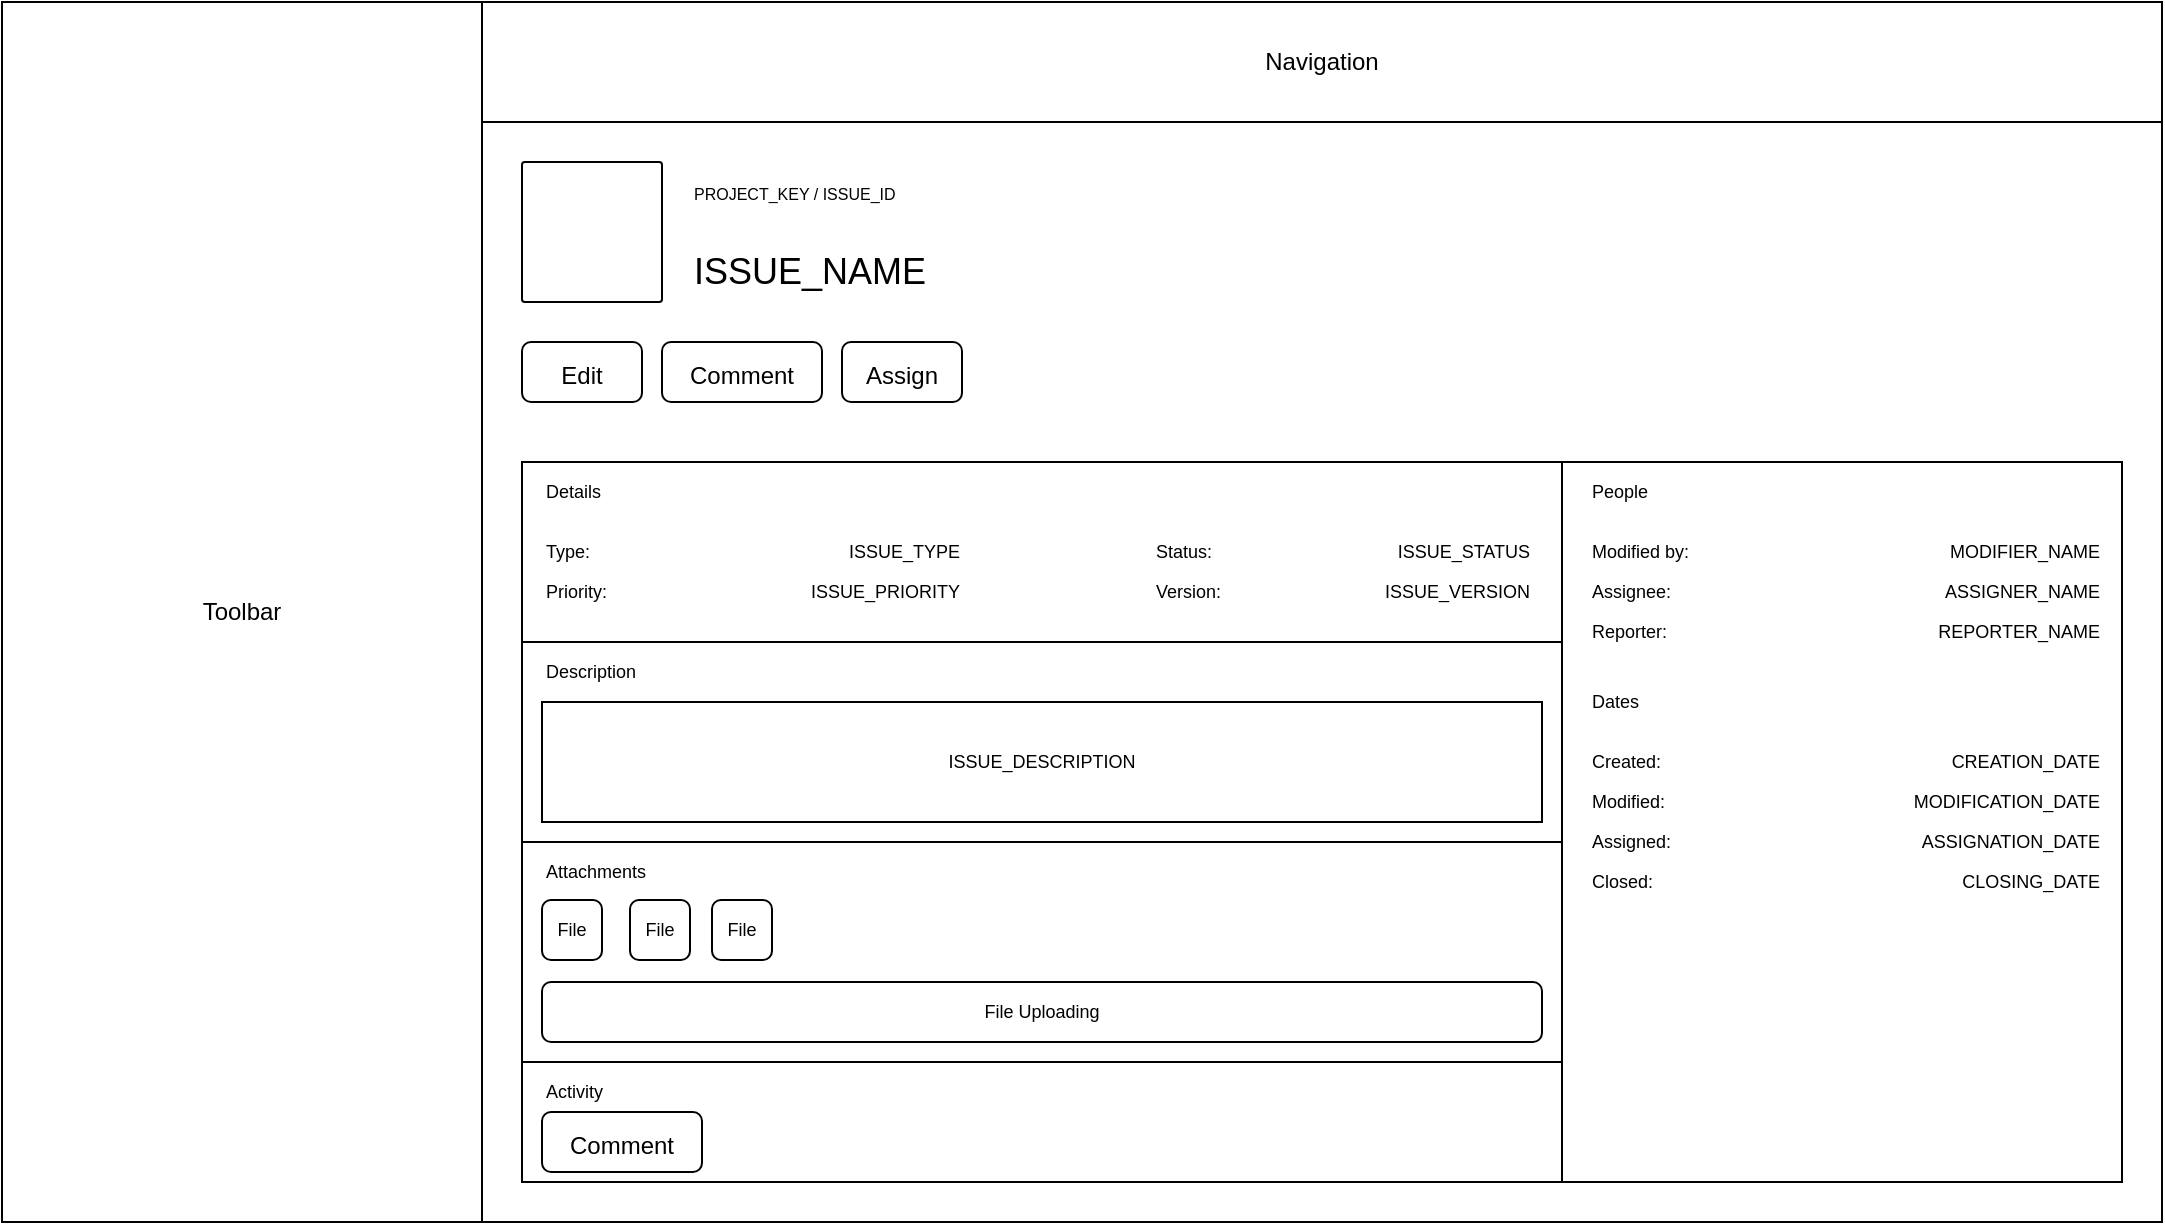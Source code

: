 <mxfile>
    <diagram id="3P9DwB53Ec_SRerw1W_u" name="Page-1">
        <mxGraphModel dx="1386" dy="779" grid="1" gridSize="10" guides="1" tooltips="1" connect="1" arrows="1" fold="1" page="1" pageScale="1" pageWidth="1169" pageHeight="827" math="0" shadow="0">
            <root>
                <mxCell id="0"/>
                <mxCell id="1" parent="0"/>
                <mxCell id="3" value="Toolbar" style="rounded=0;whiteSpace=wrap;html=1;" parent="1" vertex="1">
                    <mxGeometry x="40" y="100" width="240" height="610" as="geometry"/>
                </mxCell>
                <mxCell id="4" value="Navigation" style="rounded=0;whiteSpace=wrap;html=1;" parent="1" vertex="1">
                    <mxGeometry x="280" y="100" width="840" height="60" as="geometry"/>
                </mxCell>
                <mxCell id="5" value="" style="rounded=0;whiteSpace=wrap;html=1;" parent="1" vertex="1">
                    <mxGeometry x="280" y="160" width="840" height="550" as="geometry"/>
                </mxCell>
                <mxCell id="2" value="" style="rounded=1;whiteSpace=wrap;html=1;arcSize=2;fillStyle=hatch;gradientColor=none;fillColor=#FFFFFF;" parent="1" vertex="1">
                    <mxGeometry x="300" y="180" width="70" height="70" as="geometry"/>
                </mxCell>
                <mxCell id="6" value="&lt;font style=&quot;font-size: 8px;&quot;&gt;PROJECT_KEY / ISSUE_ID&lt;/font&gt;" style="rounded=0;whiteSpace=wrap;html=1;fillStyle=auto;fillColor=none;gradientColor=none;strokeColor=none;align=left;" parent="1" vertex="1">
                    <mxGeometry x="384" y="180" width="110" height="30" as="geometry"/>
                </mxCell>
                <mxCell id="8" value="&lt;font style=&quot;font-size: 18px;&quot;&gt;ISSUE_NAME&lt;/font&gt;" style="rounded=0;whiteSpace=wrap;html=1;fillStyle=auto;fillColor=none;gradientColor=none;align=left;strokeColor=none;fontSize=18;" parent="1" vertex="1">
                    <mxGeometry x="384" y="220" width="150" height="30" as="geometry"/>
                </mxCell>
                <mxCell id="9" value="&lt;font style=&quot;font-size: 12px;&quot;&gt;Edit&lt;/font&gt;" style="rounded=1;whiteSpace=wrap;html=1;fillStyle=auto;fontSize=18;fillColor=none;gradientColor=none;" parent="1" vertex="1">
                    <mxGeometry x="300" y="270" width="60" height="30" as="geometry"/>
                </mxCell>
                <mxCell id="10" value="&lt;font style=&quot;font-size: 12px;&quot;&gt;Comment&lt;/font&gt;" style="rounded=1;whiteSpace=wrap;html=1;fillStyle=auto;fontSize=18;fillColor=none;gradientColor=none;" parent="1" vertex="1">
                    <mxGeometry x="370" y="270" width="80" height="30" as="geometry"/>
                </mxCell>
                <mxCell id="11" value="&lt;font style=&quot;font-size: 12px;&quot;&gt;Assign&lt;/font&gt;" style="rounded=1;whiteSpace=wrap;html=1;fillStyle=auto;fontSize=18;fillColor=none;gradientColor=none;" parent="1" vertex="1">
                    <mxGeometry x="460" y="270" width="60" height="30" as="geometry"/>
                </mxCell>
                <mxCell id="12" value="" style="rounded=0;whiteSpace=wrap;html=1;fillStyle=auto;fontSize=12;fillColor=none;gradientColor=none;" parent="1" vertex="1">
                    <mxGeometry x="300" y="330" width="520" height="360" as="geometry"/>
                </mxCell>
                <mxCell id="13" value="" style="rounded=0;whiteSpace=wrap;html=1;fillStyle=auto;fontSize=12;fillColor=none;gradientColor=none;" parent="1" vertex="1">
                    <mxGeometry x="300" y="330" width="520" height="90" as="geometry"/>
                </mxCell>
                <mxCell id="14" value="Details" style="text;html=1;align=left;verticalAlign=middle;resizable=0;points=[];autosize=1;strokeColor=none;fillColor=none;fontSize=9;" parent="1" vertex="1">
                    <mxGeometry x="310" y="335" width="50" height="20" as="geometry"/>
                </mxCell>
                <mxCell id="16" value="" style="rounded=0;whiteSpace=wrap;html=1;fillStyle=auto;fontSize=10;fillColor=none;gradientColor=none;" parent="1" vertex="1">
                    <mxGeometry x="820" y="330" width="280" height="360" as="geometry"/>
                </mxCell>
                <mxCell id="17" value="People" style="text;html=1;align=left;verticalAlign=middle;resizable=0;points=[];autosize=1;strokeColor=none;fillColor=none;fontSize=9;" parent="1" vertex="1">
                    <mxGeometry x="833" y="335" width="50" height="20" as="geometry"/>
                </mxCell>
                <mxCell id="18" value="Type:" style="text;html=1;align=left;verticalAlign=middle;resizable=0;points=[];autosize=1;strokeColor=none;fillColor=none;fontSize=9;" parent="1" vertex="1">
                    <mxGeometry x="310" y="365" width="50" height="20" as="geometry"/>
                </mxCell>
                <mxCell id="19" value="Priority:" style="text;html=1;align=left;verticalAlign=middle;resizable=0;points=[];autosize=1;strokeColor=none;fillColor=none;fontSize=9;" parent="1" vertex="1">
                    <mxGeometry x="310" y="385" width="50" height="20" as="geometry"/>
                </mxCell>
                <mxCell id="21" value="Status:" style="text;html=1;align=left;verticalAlign=middle;resizable=0;points=[];autosize=1;strokeColor=none;fillColor=none;fontSize=9;" parent="1" vertex="1">
                    <mxGeometry x="615" y="365" width="50" height="20" as="geometry"/>
                </mxCell>
                <mxCell id="22" value="Version:" style="text;html=1;align=left;verticalAlign=middle;resizable=0;points=[];autosize=1;strokeColor=none;fillColor=none;fontSize=9;" parent="1" vertex="1">
                    <mxGeometry x="615" y="385" width="60" height="20" as="geometry"/>
                </mxCell>
                <mxCell id="23" value="Modified by:" style="text;html=1;align=left;verticalAlign=middle;resizable=0;points=[];autosize=1;strokeColor=none;fillColor=none;fontSize=9;" parent="1" vertex="1">
                    <mxGeometry x="833" y="365" width="70" height="20" as="geometry"/>
                </mxCell>
                <mxCell id="24" value="Assignee:" style="text;html=1;align=left;verticalAlign=middle;resizable=0;points=[];autosize=1;strokeColor=none;fillColor=none;fontSize=9;" parent="1" vertex="1">
                    <mxGeometry x="833" y="385" width="60" height="20" as="geometry"/>
                </mxCell>
                <mxCell id="25" value="Reporter:" style="text;html=1;align=left;verticalAlign=middle;resizable=0;points=[];autosize=1;strokeColor=none;fillColor=none;fontSize=9;" parent="1" vertex="1">
                    <mxGeometry x="833" y="405" width="60" height="20" as="geometry"/>
                </mxCell>
                <mxCell id="26" value="Dates" style="text;html=1;align=left;verticalAlign=middle;resizable=0;points=[];autosize=1;strokeColor=none;fillColor=none;fontSize=9;" parent="1" vertex="1">
                    <mxGeometry x="833" y="440" width="50" height="20" as="geometry"/>
                </mxCell>
                <mxCell id="27" value="Created:" style="text;html=1;align=left;verticalAlign=middle;resizable=0;points=[];autosize=1;strokeColor=none;fillColor=none;fontSize=9;" parent="1" vertex="1">
                    <mxGeometry x="833" y="470" width="60" height="20" as="geometry"/>
                </mxCell>
                <mxCell id="28" value="Modified:" style="text;html=1;align=left;verticalAlign=middle;resizable=0;points=[];autosize=1;strokeColor=none;fillColor=none;fontSize=9;" parent="1" vertex="1">
                    <mxGeometry x="833" y="490" width="60" height="20" as="geometry"/>
                </mxCell>
                <mxCell id="29" value="Assigned:" style="text;html=1;align=left;verticalAlign=middle;resizable=0;points=[];autosize=1;strokeColor=none;fillColor=none;fontSize=9;" parent="1" vertex="1">
                    <mxGeometry x="833" y="510" width="60" height="20" as="geometry"/>
                </mxCell>
                <mxCell id="30" value="Closed:" style="text;html=1;align=left;verticalAlign=middle;resizable=0;points=[];autosize=1;strokeColor=none;fillColor=none;fontSize=9;" parent="1" vertex="1">
                    <mxGeometry x="833" y="530" width="50" height="20" as="geometry"/>
                </mxCell>
                <mxCell id="31" value="ISSUE_TYPE" style="text;html=1;align=right;verticalAlign=middle;resizable=0;points=[];autosize=1;strokeColor=none;fillColor=none;fontSize=9;" parent="1" vertex="1">
                    <mxGeometry x="440" y="365" width="80" height="20" as="geometry"/>
                </mxCell>
                <mxCell id="32" value="ISSUE_PRIORITY" style="text;html=1;align=right;verticalAlign=middle;resizable=0;points=[];autosize=1;strokeColor=none;fillColor=none;fontSize=9;" parent="1" vertex="1">
                    <mxGeometry x="420" y="385" width="100" height="20" as="geometry"/>
                </mxCell>
                <mxCell id="33" value="ISSUE_STATUS" style="text;html=1;align=right;verticalAlign=middle;resizable=0;points=[];autosize=1;strokeColor=none;fillColor=none;fontSize=9;" parent="1" vertex="1">
                    <mxGeometry x="715" y="365" width="90" height="20" as="geometry"/>
                </mxCell>
                <mxCell id="34" value="ISSUE_VERSION" style="text;html=1;align=right;verticalAlign=middle;resizable=0;points=[];autosize=1;strokeColor=none;fillColor=none;fontSize=9;" parent="1" vertex="1">
                    <mxGeometry x="705" y="385" width="100" height="20" as="geometry"/>
                </mxCell>
                <mxCell id="42" value="MODIFIER_NAME" style="text;html=1;align=right;verticalAlign=middle;resizable=0;points=[];autosize=1;strokeColor=none;fillColor=none;fontSize=9;" parent="1" vertex="1">
                    <mxGeometry x="990" y="365" width="100" height="20" as="geometry"/>
                </mxCell>
                <mxCell id="43" value="ASSIGNER_NAME" style="text;html=1;align=right;verticalAlign=middle;resizable=0;points=[];autosize=1;strokeColor=none;fillColor=none;fontSize=9;" parent="1" vertex="1">
                    <mxGeometry x="990" y="385" width="100" height="20" as="geometry"/>
                </mxCell>
                <mxCell id="45" value="REPORTER_NAME" style="text;html=1;align=right;verticalAlign=middle;resizable=0;points=[];autosize=1;strokeColor=none;fillColor=none;fontSize=9;" parent="1" vertex="1">
                    <mxGeometry x="990" y="405" width="100" height="20" as="geometry"/>
                </mxCell>
                <mxCell id="47" value="CREATION_DATE" style="text;html=1;align=right;verticalAlign=middle;resizable=0;points=[];autosize=1;strokeColor=none;fillColor=none;fontSize=9;" parent="1" vertex="1">
                    <mxGeometry x="990" y="470" width="100" height="20" as="geometry"/>
                </mxCell>
                <mxCell id="48" value="MODIFICATION_DATE" style="text;html=1;align=right;verticalAlign=middle;resizable=0;points=[];autosize=1;strokeColor=none;fillColor=none;fontSize=9;" parent="1" vertex="1">
                    <mxGeometry x="970" y="490" width="120" height="20" as="geometry"/>
                </mxCell>
                <mxCell id="49" value="ASSIGNATION_DATE" style="text;html=1;align=right;verticalAlign=middle;resizable=0;points=[];autosize=1;strokeColor=none;fillColor=none;fontSize=9;" parent="1" vertex="1">
                    <mxGeometry x="980" y="510" width="110" height="20" as="geometry"/>
                </mxCell>
                <mxCell id="50" value="CLOSING_DATE" style="text;html=1;align=right;verticalAlign=middle;resizable=0;points=[];autosize=1;strokeColor=none;fillColor=none;fontSize=9;" parent="1" vertex="1">
                    <mxGeometry x="1000" y="530" width="90" height="20" as="geometry"/>
                </mxCell>
                <mxCell id="51" value="" style="rounded=0;whiteSpace=wrap;html=1;fillStyle=auto;fontSize=9;fillColor=none;gradientColor=none;" parent="1" vertex="1">
                    <mxGeometry x="300" y="420" width="520" height="100" as="geometry"/>
                </mxCell>
                <mxCell id="52" value="" style="rounded=0;whiteSpace=wrap;html=1;fillStyle=auto;fontSize=9;fillColor=none;gradientColor=none;" parent="1" vertex="1">
                    <mxGeometry x="300" y="520" width="520" height="110" as="geometry"/>
                </mxCell>
                <mxCell id="53" value="" style="rounded=0;whiteSpace=wrap;html=1;fillStyle=auto;fontSize=9;fillColor=none;gradientColor=none;" parent="1" vertex="1">
                    <mxGeometry x="300" y="630" width="520" height="60" as="geometry"/>
                </mxCell>
                <mxCell id="54" value="Description" style="text;html=1;align=left;verticalAlign=middle;resizable=0;points=[];autosize=1;strokeColor=none;fillColor=none;fontSize=9;" parent="1" vertex="1">
                    <mxGeometry x="310" y="425" width="70" height="20" as="geometry"/>
                </mxCell>
                <mxCell id="55" value="ISSUE_DESCRIPTION" style="rounded=0;whiteSpace=wrap;html=1;fillStyle=hatch;fontSize=9;fillColor=#FFFFFF;gradientColor=none;" parent="1" vertex="1">
                    <mxGeometry x="310" y="450" width="500" height="60" as="geometry"/>
                </mxCell>
                <mxCell id="56" value="Attachments" style="text;html=1;align=left;verticalAlign=middle;resizable=0;points=[];autosize=1;strokeColor=none;fillColor=none;fontSize=9;" parent="1" vertex="1">
                    <mxGeometry x="310" y="525" width="70" height="20" as="geometry"/>
                </mxCell>
                <mxCell id="57" value="File" style="rounded=1;whiteSpace=wrap;html=1;fillStyle=hatch;fontSize=9;fillColor=none;gradientColor=none;" parent="1" vertex="1">
                    <mxGeometry x="310" y="549" width="30" height="30" as="geometry"/>
                </mxCell>
                <mxCell id="58" value="File" style="rounded=1;whiteSpace=wrap;html=1;fillStyle=hatch;fontSize=9;fillColor=none;gradientColor=none;" parent="1" vertex="1">
                    <mxGeometry x="354" y="549" width="30" height="30" as="geometry"/>
                </mxCell>
                <mxCell id="59" value="File" style="rounded=1;whiteSpace=wrap;html=1;fillStyle=hatch;fontSize=9;fillColor=none;gradientColor=none;" parent="1" vertex="1">
                    <mxGeometry x="395" y="549" width="30" height="30" as="geometry"/>
                </mxCell>
                <mxCell id="60" value="File Uploading" style="rounded=1;whiteSpace=wrap;html=1;fillStyle=hatch;fontSize=9;fillColor=none;gradientColor=none;" parent="1" vertex="1">
                    <mxGeometry x="310" y="590" width="500" height="30" as="geometry"/>
                </mxCell>
                <mxCell id="61" value="Activity" style="text;html=1;align=left;verticalAlign=middle;resizable=0;points=[];autosize=1;strokeColor=none;fillColor=none;fontSize=9;" parent="1" vertex="1">
                    <mxGeometry x="310" y="635" width="50" height="20" as="geometry"/>
                </mxCell>
                <mxCell id="62" value="&lt;font style=&quot;font-size: 12px;&quot;&gt;Comment&lt;/font&gt;" style="rounded=1;whiteSpace=wrap;html=1;fillStyle=auto;fontSize=18;fillColor=none;gradientColor=none;" parent="1" vertex="1">
                    <mxGeometry x="310" y="655" width="80" height="30" as="geometry"/>
                </mxCell>
                <mxCell id="63" value="" style="html=1;verticalLabelPosition=bottom;labelBackgroundColor=#ffffff;verticalAlign=top;shadow=0;dashed=0;strokeWidth=1;shape=mxgraph.ios7.misc.down;rounded=1;glass=0;sketch=0;fontSize=8;fillColor=none;strokeColor=#FFFFFF;" parent="1" vertex="1">
                    <mxGeometry x="793" y="342" width="12" height="6" as="geometry"/>
                </mxCell>
                <mxCell id="64" value="" style="html=1;verticalLabelPosition=bottom;labelBackgroundColor=#ffffff;verticalAlign=top;shadow=0;dashed=0;strokeWidth=1;shape=mxgraph.ios7.misc.down;rounded=1;glass=0;sketch=0;fontSize=8;fillColor=none;strokeColor=#FFFFFF;" parent="1" vertex="1">
                    <mxGeometry x="1078" y="342" width="12" height="6" as="geometry"/>
                </mxCell>
                <mxCell id="65" value="" style="html=1;verticalLabelPosition=bottom;labelBackgroundColor=#ffffff;verticalAlign=top;shadow=0;dashed=0;strokeWidth=1;shape=mxgraph.ios7.misc.down;rounded=1;glass=0;sketch=0;fontSize=8;fillColor=none;strokeColor=#FFFFFF;" parent="1" vertex="1">
                    <mxGeometry x="1078" y="450" width="12" height="6" as="geometry"/>
                </mxCell>
                <mxCell id="66" value="" style="html=1;verticalLabelPosition=bottom;labelBackgroundColor=#ffffff;verticalAlign=top;shadow=0;dashed=0;strokeWidth=1;shape=mxgraph.ios7.misc.down;rounded=1;glass=0;sketch=0;fontSize=8;fillColor=none;strokeColor=#FFFFFF;" parent="1" vertex="1">
                    <mxGeometry x="793" y="532" width="12" height="6" as="geometry"/>
                </mxCell>
                <mxCell id="67" value="" style="html=1;verticalLabelPosition=bottom;labelBackgroundColor=#ffffff;verticalAlign=top;shadow=0;dashed=0;strokeWidth=1;shape=mxgraph.ios7.misc.down;rounded=1;glass=0;sketch=0;fontSize=8;fillColor=none;strokeColor=#FFFFFF;" parent="1" vertex="1">
                    <mxGeometry x="798" y="642" width="12" height="6" as="geometry"/>
                </mxCell>
            </root>
        </mxGraphModel>
    </diagram>
</mxfile>